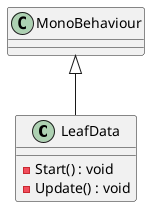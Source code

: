 @startuml
class LeafData {
    - Start() : void
    - Update() : void
}
MonoBehaviour <|-- LeafData
@enduml
